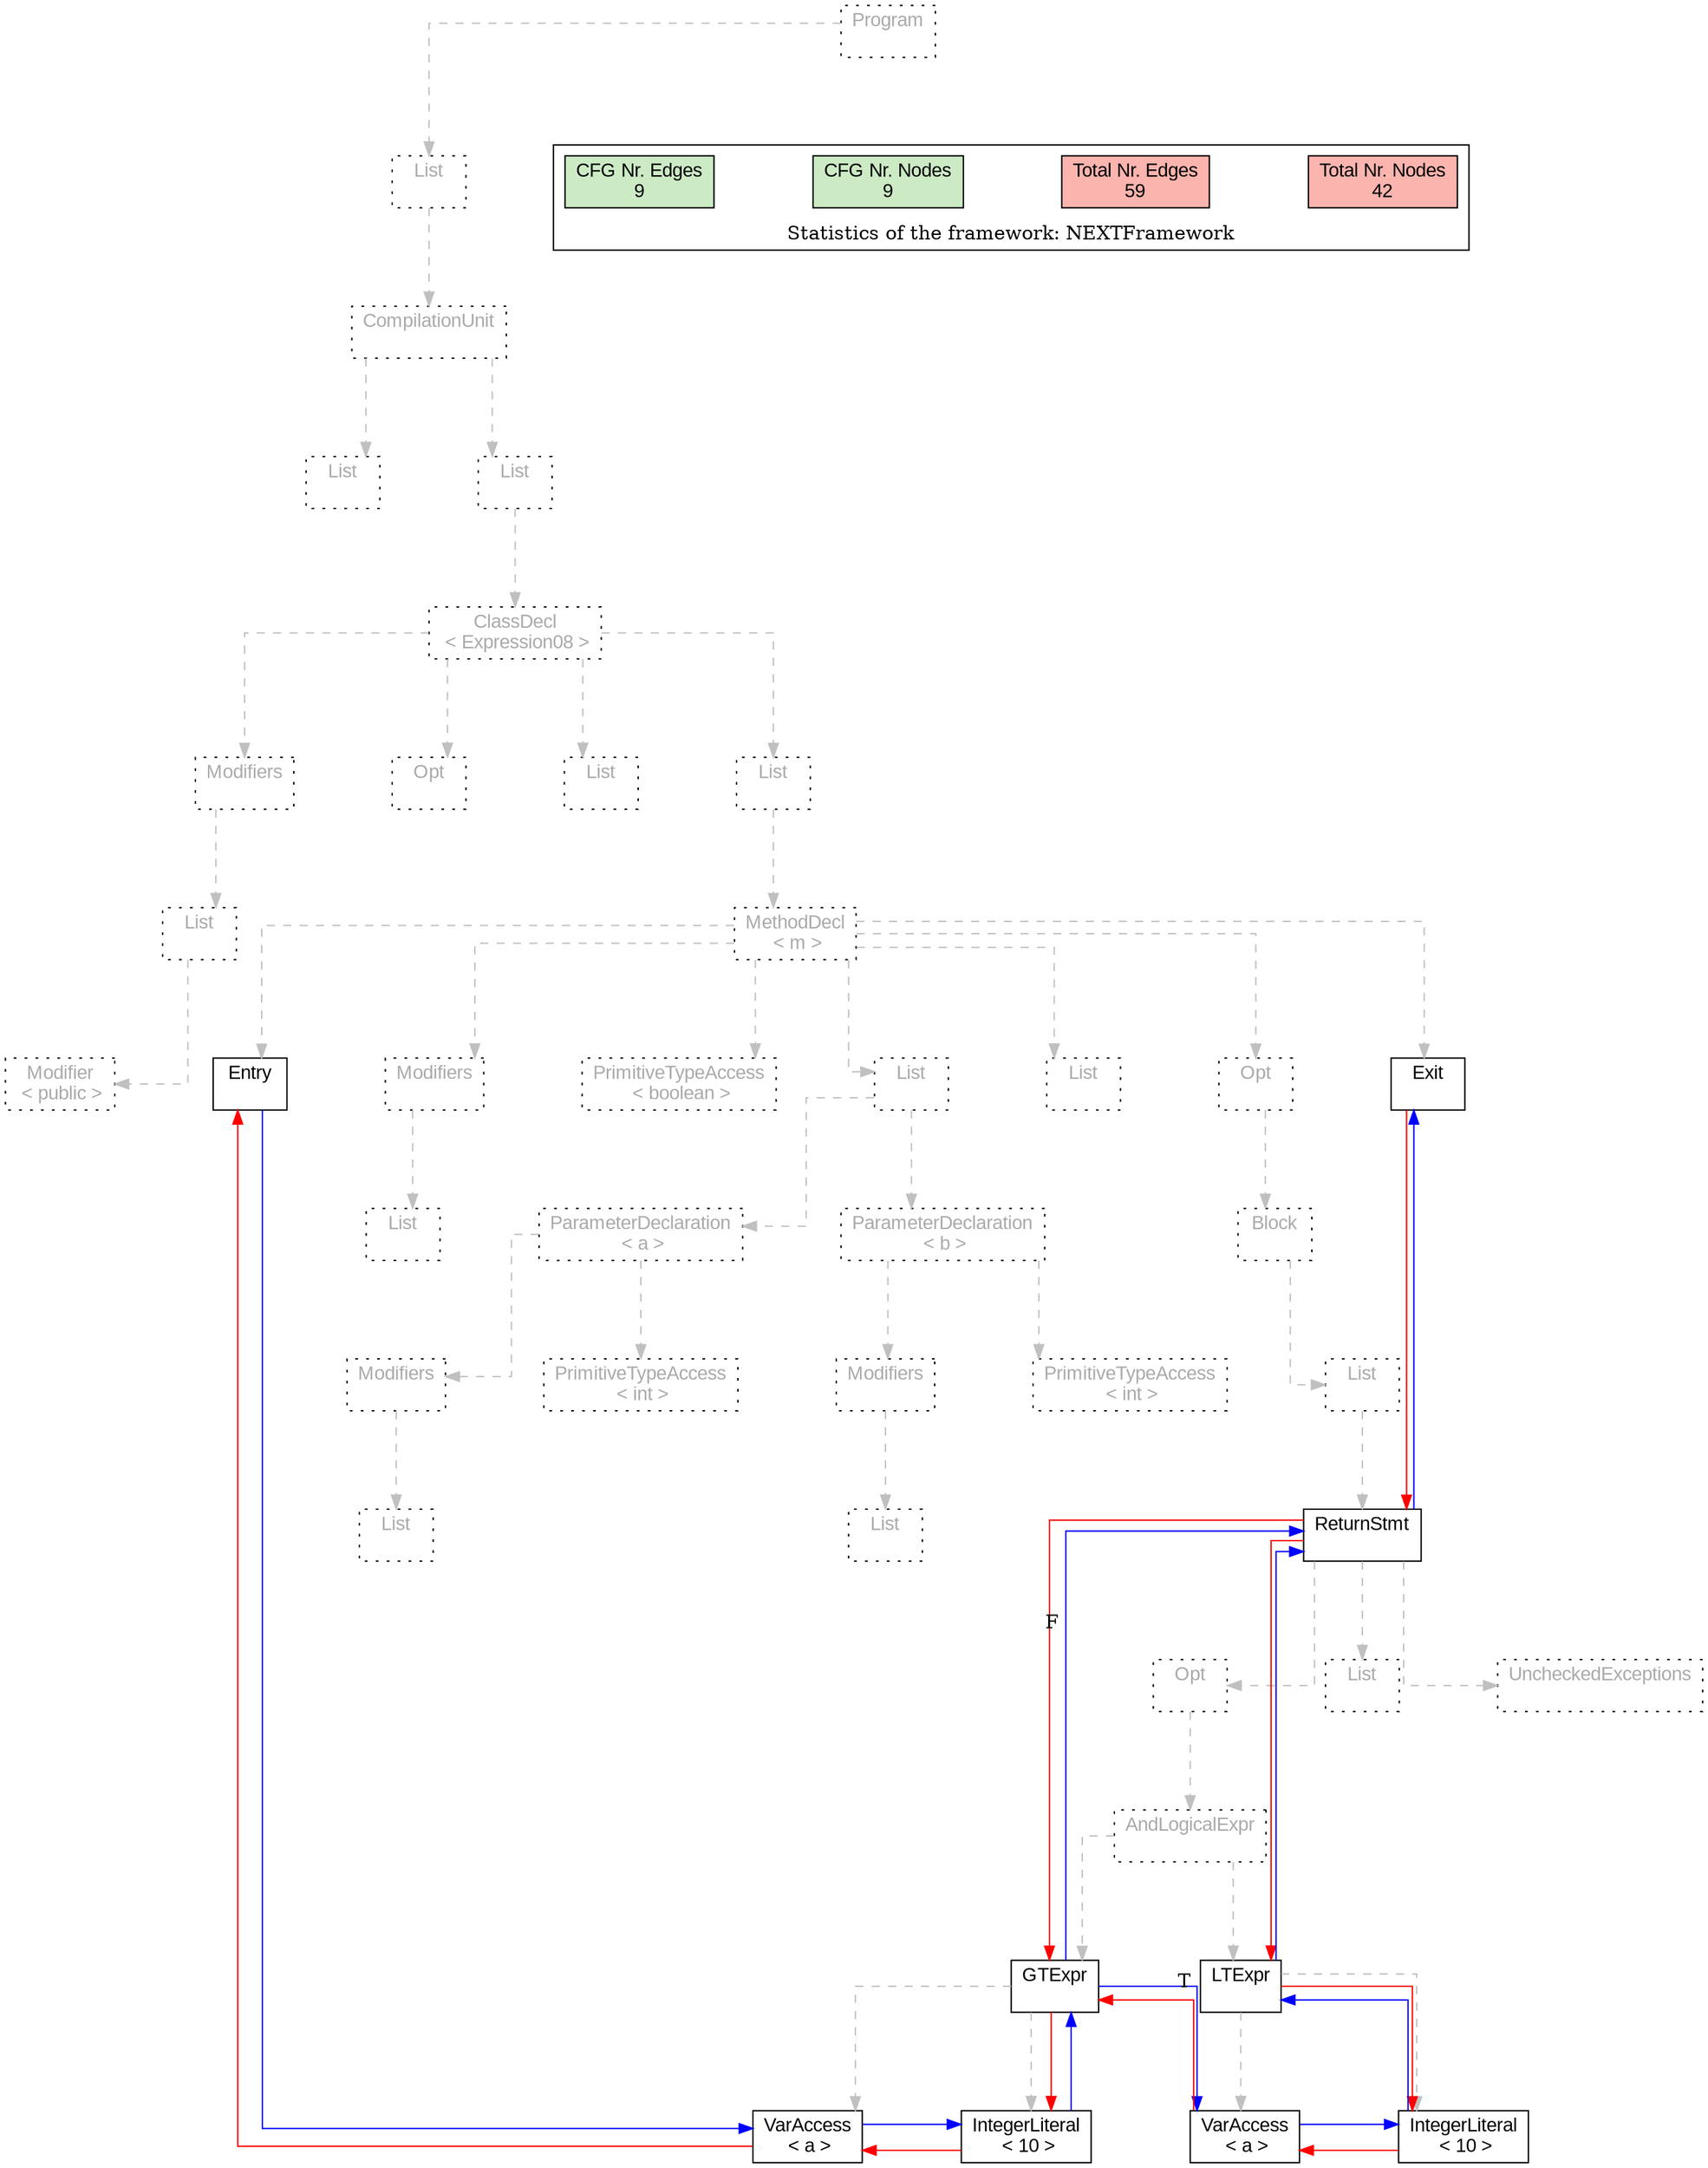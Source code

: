 digraph G {
graph [splines=ortho, nodesep="1", ranksep="1"]
node [shape=rect, fontname=Arial];
{ rank = same; "Program[0]"}
{ rank = same; "List[1]"}
{ rank = same; "CompilationUnit[2]"}
{ rank = same; "List[3]"; "List[4]"}
{ rank = same; "ClassDecl[5]"}
{ rank = same; "Modifiers[6]"; "Opt[9]"; "List[10]"; "List[11]"}
{ rank = same; "List[7]"; "MethodDecl[12]"}
{ rank = same; "Modifier[8]"; "Entry[13]"; "Modifiers[14]"; "PrimitiveTypeAccess[16]"; "List[17]"; "List[26]"; "Opt[27]"; "Exit[28]"}
{ rank = same; "List[15]"; "ParameterDeclaration[18]"; "ParameterDeclaration[22]"; "Block[28]"}
{ rank = same; "Modifiers[19]"; "PrimitiveTypeAccess[21]"; "Modifiers[23]"; "PrimitiveTypeAccess[25]"; "List[29]"}
{ rank = same; "List[20]"; "List[24]"; "ReturnStmt[30]"}
{ rank = same; "Opt[31]"; "List[39]"; "UncheckedExceptions[31]"}
{ rank = same; "AndLogicalExpr[32]"}
{ rank = same; "GTExpr[33]"; "LTExpr[36]"}
{ rank = same; "VarAccess[34]"; "IntegerLiteral[35]"; "VarAccess[37]"; "IntegerLiteral[38]"}
"Program[0]" [label="Program\n ", style= dotted   fillcolor="#eeeeee" fontcolor="#aaaaaa"  ]
"List[1]" [label="List\n ", style= dotted   fillcolor="#eeeeee" fontcolor="#aaaaaa"  ]
"CompilationUnit[2]" [label="CompilationUnit\n ", style= dotted   fillcolor="#eeeeee" fontcolor="#aaaaaa"  ]
"List[3]" [label="List\n ", style= dotted   fillcolor="#eeeeee" fontcolor="#aaaaaa"  ]
"List[4]" [label="List\n ", style= dotted   fillcolor="#eeeeee" fontcolor="#aaaaaa"  ]
"ClassDecl[5]" [label="ClassDecl\n < Expression08 >", style= dotted   fillcolor="#eeeeee" fontcolor="#aaaaaa"  ]
"Modifiers[6]" [label="Modifiers\n ", style= dotted   fillcolor="#eeeeee" fontcolor="#aaaaaa"  ]
"List[7]" [label="List\n ", style= dotted   fillcolor="#eeeeee" fontcolor="#aaaaaa"  ]
"Modifier[8]" [label="Modifier\n < public >", style= dotted   fillcolor="#eeeeee" fontcolor="#aaaaaa"  ]
"Opt[9]" [label="Opt\n ", style= dotted   fillcolor="#eeeeee" fontcolor="#aaaaaa"  ]
"List[10]" [label="List\n ", style= dotted   fillcolor="#eeeeee" fontcolor="#aaaaaa"  ]
"List[11]" [label="List\n ", style= dotted   fillcolor="#eeeeee" fontcolor="#aaaaaa"  ]
"MethodDecl[12]" [label="MethodDecl\n < m >", style= dotted   fillcolor="#eeeeee" fontcolor="#aaaaaa"  ]
"Entry[13]" [label="Entry\n ", fillcolor=white   style=filled  ]
"Modifiers[14]" [label="Modifiers\n ", style= dotted   fillcolor="#eeeeee" fontcolor="#aaaaaa"  ]
"List[15]" [label="List\n ", style= dotted   fillcolor="#eeeeee" fontcolor="#aaaaaa"  ]
"PrimitiveTypeAccess[16]" [label="PrimitiveTypeAccess\n < boolean >", style= dotted   fillcolor="#eeeeee" fontcolor="#aaaaaa"  ]
"List[17]" [label="List\n ", style= dotted   fillcolor="#eeeeee" fontcolor="#aaaaaa"  ]
"ParameterDeclaration[18]" [label="ParameterDeclaration\n < a >", style= dotted   fillcolor="#eeeeee" fontcolor="#aaaaaa"  ]
"Modifiers[19]" [label="Modifiers\n ", style= dotted   fillcolor="#eeeeee" fontcolor="#aaaaaa"  ]
"List[20]" [label="List\n ", style= dotted   fillcolor="#eeeeee" fontcolor="#aaaaaa"  ]
"PrimitiveTypeAccess[21]" [label="PrimitiveTypeAccess\n < int >", style= dotted   fillcolor="#eeeeee" fontcolor="#aaaaaa"  ]
"ParameterDeclaration[22]" [label="ParameterDeclaration\n < b >", style= dotted   fillcolor="#eeeeee" fontcolor="#aaaaaa"  ]
"Modifiers[23]" [label="Modifiers\n ", style= dotted   fillcolor="#eeeeee" fontcolor="#aaaaaa"  ]
"List[24]" [label="List\n ", style= dotted   fillcolor="#eeeeee" fontcolor="#aaaaaa"  ]
"PrimitiveTypeAccess[25]" [label="PrimitiveTypeAccess\n < int >", style= dotted   fillcolor="#eeeeee" fontcolor="#aaaaaa"  ]
"List[26]" [label="List\n ", style= dotted   fillcolor="#eeeeee" fontcolor="#aaaaaa"  ]
"Opt[27]" [label="Opt\n ", style= dotted   fillcolor="#eeeeee" fontcolor="#aaaaaa"  ]
"Block[28]" [label="Block\n ", style= dotted   fillcolor="#eeeeee" fontcolor="#aaaaaa"  ]
"List[29]" [label="List\n ", style= dotted   fillcolor="#eeeeee" fontcolor="#aaaaaa"  ]
"ReturnStmt[30]" [label="ReturnStmt\n ", fillcolor=white   style=filled  ]
"Opt[31]" [label="Opt\n ", style= dotted   fillcolor="#eeeeee" fontcolor="#aaaaaa"  ]
"AndLogicalExpr[32]" [label="AndLogicalExpr\n ", style= dotted   fillcolor="#eeeeee" fontcolor="#aaaaaa"  ]
"GTExpr[33]" [label="GTExpr\n ", fillcolor=white   style=filled  ]
"VarAccess[34]" [label="VarAccess\n < a >", fillcolor=white   style=filled  ]
"IntegerLiteral[35]" [label="IntegerLiteral\n < 10 >", fillcolor=white   style=filled  ]
"LTExpr[36]" [label="LTExpr\n ", fillcolor=white   style=filled  ]
"VarAccess[37]" [label="VarAccess\n < a >", fillcolor=white   style=filled  ]
"IntegerLiteral[38]" [label="IntegerLiteral\n < 10 >", fillcolor=white   style=filled  ]
"List[39]" [label="List\n ", style= dotted   fillcolor="#eeeeee" fontcolor="#aaaaaa"  ]
"UncheckedExceptions[31]" [label="UncheckedExceptions\n ", style= dotted   fillcolor="#eeeeee" fontcolor="#aaaaaa"  ]
"Exit[28]" [label="Exit\n ", fillcolor=white   style=filled  ]
"CompilationUnit[2]" -> "List[3]" [style=dashed, color=gray]
"List[7]" -> "Modifier[8]" [style=dashed, color=gray]
"Modifiers[6]" -> "List[7]" [style=dashed, color=gray]
"ClassDecl[5]" -> "Modifiers[6]" [style=dashed, color=gray]
"ClassDecl[5]" -> "Opt[9]" [style=dashed, color=gray]
"ClassDecl[5]" -> "List[10]" [style=dashed, color=gray]
"MethodDecl[12]" -> "Entry[13]" [style=dashed, color=gray]
"Modifiers[14]" -> "List[15]" [style=dashed, color=gray]
"MethodDecl[12]" -> "Modifiers[14]" [style=dashed, color=gray]
"MethodDecl[12]" -> "PrimitiveTypeAccess[16]" [style=dashed, color=gray]
"Modifiers[19]" -> "List[20]" [style=dashed, color=gray]
"ParameterDeclaration[18]" -> "Modifiers[19]" [style=dashed, color=gray]
"ParameterDeclaration[18]" -> "PrimitiveTypeAccess[21]" [style=dashed, color=gray]
"List[17]" -> "ParameterDeclaration[18]" [style=dashed, color=gray]
"Modifiers[23]" -> "List[24]" [style=dashed, color=gray]
"ParameterDeclaration[22]" -> "Modifiers[23]" [style=dashed, color=gray]
"ParameterDeclaration[22]" -> "PrimitiveTypeAccess[25]" [style=dashed, color=gray]
"List[17]" -> "ParameterDeclaration[22]" [style=dashed, color=gray]
"MethodDecl[12]" -> "List[17]" [style=dashed, color=gray]
"MethodDecl[12]" -> "List[26]" [style=dashed, color=gray]
"GTExpr[33]" -> "VarAccess[34]" [style=dashed, color=gray]
"GTExpr[33]" -> "IntegerLiteral[35]" [style=dashed, color=gray]
"AndLogicalExpr[32]" -> "GTExpr[33]" [style=dashed, color=gray]
"LTExpr[36]" -> "VarAccess[37]" [style=dashed, color=gray]
"LTExpr[36]" -> "IntegerLiteral[38]" [style=dashed, color=gray]
"AndLogicalExpr[32]" -> "LTExpr[36]" [style=dashed, color=gray]
"Opt[31]" -> "AndLogicalExpr[32]" [style=dashed, color=gray]
"ReturnStmt[30]" -> "Opt[31]" [style=dashed, color=gray]
"ReturnStmt[30]" -> "List[39]" [style=dashed, color=gray]
"ReturnStmt[30]" -> "UncheckedExceptions[31]" [style=dashed, color=gray]
"List[29]" -> "ReturnStmt[30]" [style=dashed, color=gray]
"Block[28]" -> "List[29]" [style=dashed, color=gray]
"Opt[27]" -> "Block[28]" [style=dashed, color=gray]
"MethodDecl[12]" -> "Opt[27]" [style=dashed, color=gray]
"MethodDecl[12]" -> "Exit[28]" [style=dashed, color=gray]
"List[11]" -> "MethodDecl[12]" [style=dashed, color=gray]
"ClassDecl[5]" -> "List[11]" [style=dashed, color=gray]
"List[4]" -> "ClassDecl[5]" [style=dashed, color=gray]
"CompilationUnit[2]" -> "List[4]" [style=dashed, color=gray]
"List[1]" -> "CompilationUnit[2]" [style=dashed, color=gray]
"Program[0]" -> "List[1]" [style=dashed, color=gray]
"Exit[28]" -> "ReturnStmt[30]" [color=red, constraint=false]
"ReturnStmt[30]" -> "Exit[28]" [color=blue, constraint=false, xlabel=" "] 
"ReturnStmt[30]" -> "GTExpr[33]" [color=red, constraint=false]
"ReturnStmt[30]" -> "LTExpr[36]" [color=red, constraint=false]
"LTExpr[36]" -> "ReturnStmt[30]" [color=blue, constraint=false, xlabel=" "] 
"LTExpr[36]" -> "IntegerLiteral[38]" [color=red, constraint=false]
"IntegerLiteral[38]" -> "LTExpr[36]" [color=blue, constraint=false, xlabel=" "] 
"IntegerLiteral[38]" -> "VarAccess[37]" [color=red, constraint=false]
"VarAccess[37]" -> "IntegerLiteral[38]" [color=blue, constraint=false, xlabel=" "] 
"VarAccess[37]" -> "GTExpr[33]" [color=red, constraint=false]
"GTExpr[33]" -> "VarAccess[37]" [color=blue, constraint=false, xlabel="T "] 
"GTExpr[33]" -> "ReturnStmt[30]" [color=blue, constraint=false, xlabel="F "] 
"GTExpr[33]" -> "IntegerLiteral[35]" [color=red, constraint=false]
"IntegerLiteral[35]" -> "GTExpr[33]" [color=blue, constraint=false, xlabel=" "] 
"IntegerLiteral[35]" -> "VarAccess[34]" [color=red, constraint=false]
"VarAccess[34]" -> "IntegerLiteral[35]" [color=blue, constraint=false, xlabel=" "] 
"VarAccess[34]" -> "Entry[13]" [color=red, constraint=false]
"Entry[13]" -> "VarAccess[34]" [color=blue, constraint=false, xlabel=" "] 
"List[3]" -> "List[4]" [style=invis]
"Modifiers[6]" -> "Opt[9]" -> "List[10]" -> "List[11]" [style=invis]
"Entry[13]" -> "Modifiers[14]" -> "PrimitiveTypeAccess[16]" -> "List[17]" -> "List[26]" -> "Opt[27]" -> "Exit[28]" [style=invis]
"ParameterDeclaration[18]" -> "ParameterDeclaration[22]" [style=invis]
"Modifiers[19]" -> "PrimitiveTypeAccess[21]" [style=invis]
"Modifiers[23]" -> "PrimitiveTypeAccess[25]" [style=invis]
"GTExpr[33]" -> "LTExpr[36]" [style=invis]
"VarAccess[34]" -> "IntegerLiteral[35]" [style=invis]
"VarAccess[37]" -> "IntegerLiteral[38]" [style=invis]

subgraph cluster_legend {
{node [style=filled, fillcolor=1, colorscheme="pastel13"]
Nodes [label="Total Nr. Nodes
42", fillcolor=1]
Edges [label="Total Nr. Edges
59", fillcolor=1]
NodesCFG [label="CFG Nr. Nodes
9", fillcolor=3]
EdgesCFG [label="CFG Nr. Edges
9", fillcolor=3]
Nodes-> "Program[0]" -> NodesCFG  [style="invis"]
Edges -> "Program[0]" ->EdgesCFG [style="invis"]}
label = "Statistics of the framework: NEXTFramework"
style="solid"
ranksep=0.05
nodesep=0.01
labelloc = b
len=2
}}